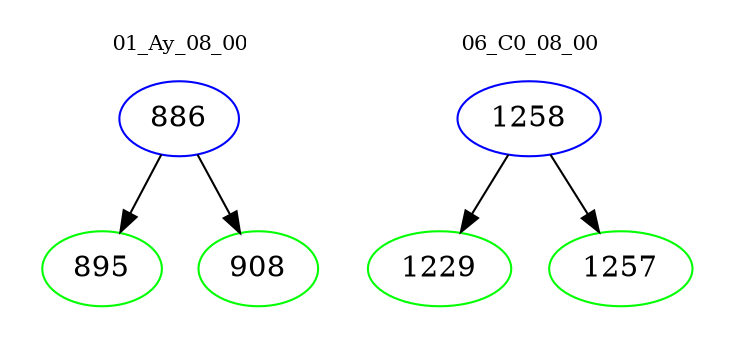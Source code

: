 digraph{
subgraph cluster_0 {
color = white
label = "01_Ay_08_00";
fontsize=10;
T0_886 [label="886", color="blue"]
T0_886 -> T0_895 [color="black"]
T0_895 [label="895", color="green"]
T0_886 -> T0_908 [color="black"]
T0_908 [label="908", color="green"]
}
subgraph cluster_1 {
color = white
label = "06_C0_08_00";
fontsize=10;
T1_1258 [label="1258", color="blue"]
T1_1258 -> T1_1229 [color="black"]
T1_1229 [label="1229", color="green"]
T1_1258 -> T1_1257 [color="black"]
T1_1257 [label="1257", color="green"]
}
}
